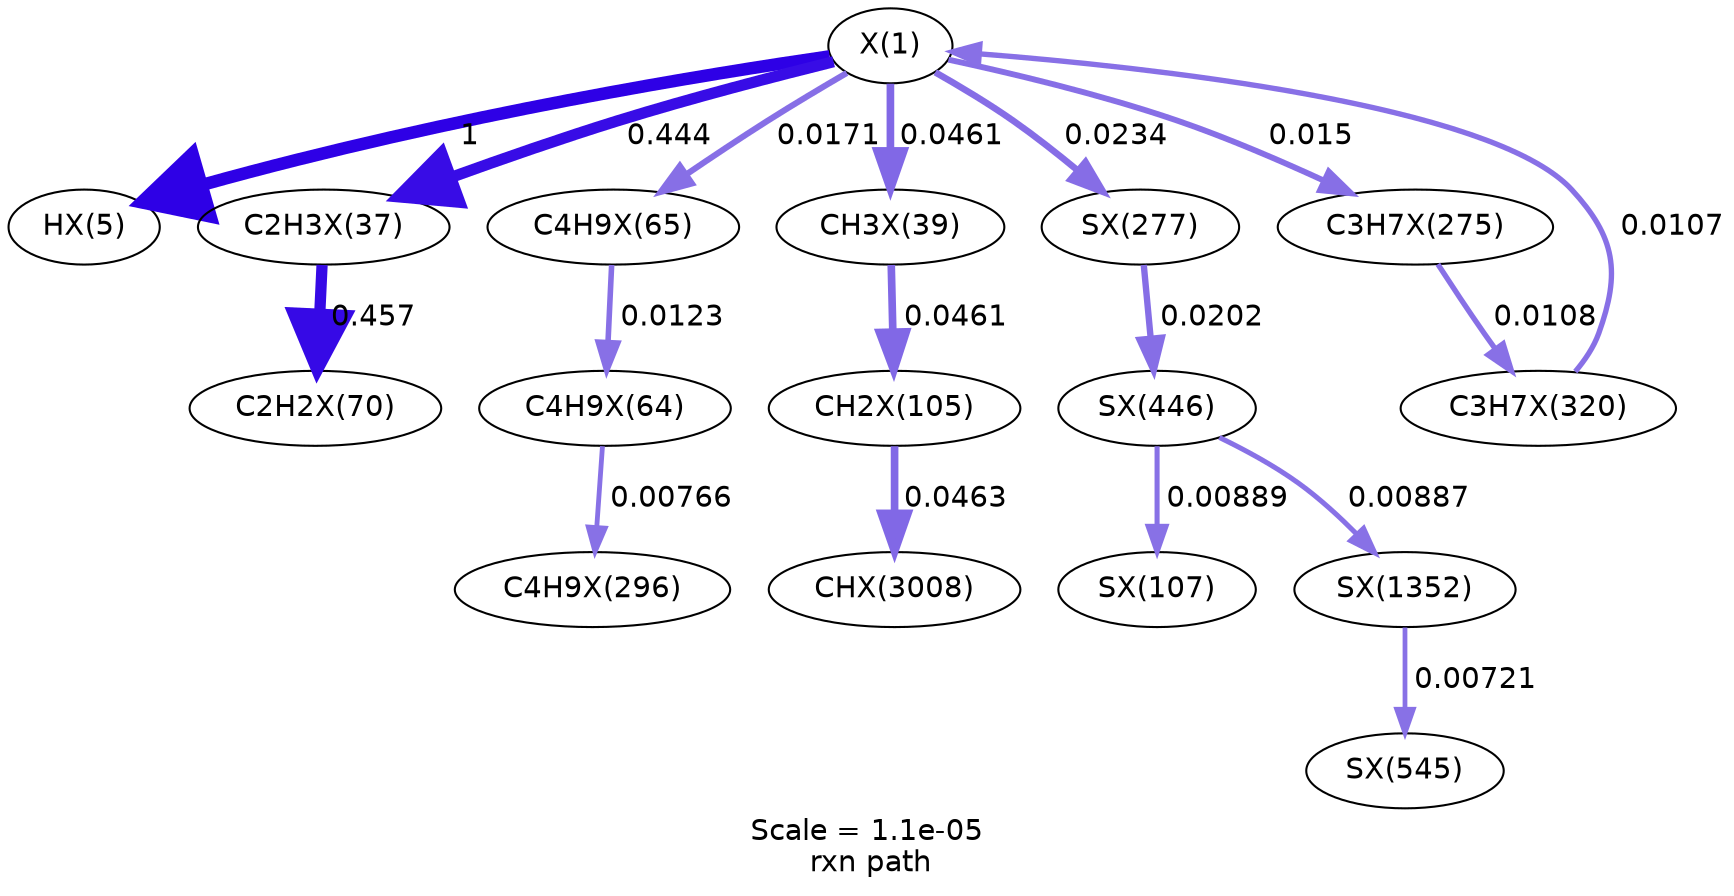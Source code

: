 digraph reaction_paths {
center=1;
s54 -> s55[fontname="Helvetica", style="setlinewidth(6)", arrowsize=3, color="0.7, 1.5, 0.9"
, label=" 1"];
s54 -> s56[fontname="Helvetica", style="setlinewidth(5.39)", arrowsize=2.69, color="0.7, 0.944, 0.9"
, label=" 0.444"];
s54 -> s64[fontname="Helvetica", style="setlinewidth(2.93)", arrowsize=1.46, color="0.7, 0.517, 0.9"
, label=" 0.0171"];
s54 -> s57[fontname="Helvetica", style="setlinewidth(3.68)", arrowsize=1.84, color="0.7, 0.546, 0.9"
, label=" 0.0461"];
s54 -> s88[fontname="Helvetica", style="setlinewidth(3.16)", arrowsize=1.58, color="0.7, 0.523, 0.9"
, label=" 0.0234"];
s54 -> s87[fontname="Helvetica", style="setlinewidth(2.83)", arrowsize=1.41, color="0.7, 0.515, 0.9"
, label=" 0.015"];
s93 -> s54[fontname="Helvetica", style="setlinewidth(2.58)", arrowsize=1.29, color="0.7, 0.511, 0.9"
, label=" 0.0107"];
s56 -> s65[fontname="Helvetica", style="setlinewidth(5.41)", arrowsize=2.7, color="0.7, 0.957, 0.9"
, label=" 0.457"];
s64 -> s63[fontname="Helvetica", style="setlinewidth(2.68)", arrowsize=1.34, color="0.7, 0.512, 0.9"
, label=" 0.0123"];
s63 -> s89[fontname="Helvetica", style="setlinewidth(2.32)", arrowsize=1.16, color="0.7, 0.508, 0.9"
, label=" 0.00766"];
s57 -> s72[fontname="Helvetica", style="setlinewidth(3.68)", arrowsize=1.84, color="0.7, 0.546, 0.9"
, label=" 0.0461"];
s72 -> s124[fontname="Helvetica", style="setlinewidth(3.68)", arrowsize=1.84, color="0.7, 0.546, 0.9"
, label=" 0.0463"];
s88 -> s98[fontname="Helvetica", style="setlinewidth(3.06)", arrowsize=1.53, color="0.7, 0.52, 0.9"
, label=" 0.0202"];
s98 -> s74[fontname="Helvetica", style="setlinewidth(2.43)", arrowsize=1.22, color="0.7, 0.509, 0.9"
, label=" 0.00889"];
s98 -> s110[fontname="Helvetica", style="setlinewidth(2.43)", arrowsize=1.22, color="0.7, 0.509, 0.9"
, label=" 0.00887"];
s110 -> s102[fontname="Helvetica", style="setlinewidth(2.28)", arrowsize=1.14, color="0.7, 0.507, 0.9"
, label=" 0.00721"];
s87 -> s93[fontname="Helvetica", style="setlinewidth(2.58)", arrowsize=1.29, color="0.7, 0.511, 0.9"
, label=" 0.0108"];
s54 [ fontname="Helvetica", label="X(1)"];
s55 [ fontname="Helvetica", label="HX(5)"];
s56 [ fontname="Helvetica", label="C2H3X(37)"];
s57 [ fontname="Helvetica", label="CH3X(39)"];
s63 [ fontname="Helvetica", label="C4H9X(64)"];
s64 [ fontname="Helvetica", label="C4H9X(65)"];
s65 [ fontname="Helvetica", label="C2H2X(70)"];
s72 [ fontname="Helvetica", label="CH2X(105)"];
s74 [ fontname="Helvetica", label="SX(107)"];
s87 [ fontname="Helvetica", label="C3H7X(275)"];
s88 [ fontname="Helvetica", label="SX(277)"];
s89 [ fontname="Helvetica", label="C4H9X(296)"];
s93 [ fontname="Helvetica", label="C3H7X(320)"];
s98 [ fontname="Helvetica", label="SX(446)"];
s102 [ fontname="Helvetica", label="SX(545)"];
s110 [ fontname="Helvetica", label="SX(1352)"];
s124 [ fontname="Helvetica", label="CHX(3008)"];
 label = "Scale = 1.1e-05\l rxn path";
 fontname = "Helvetica";
}
